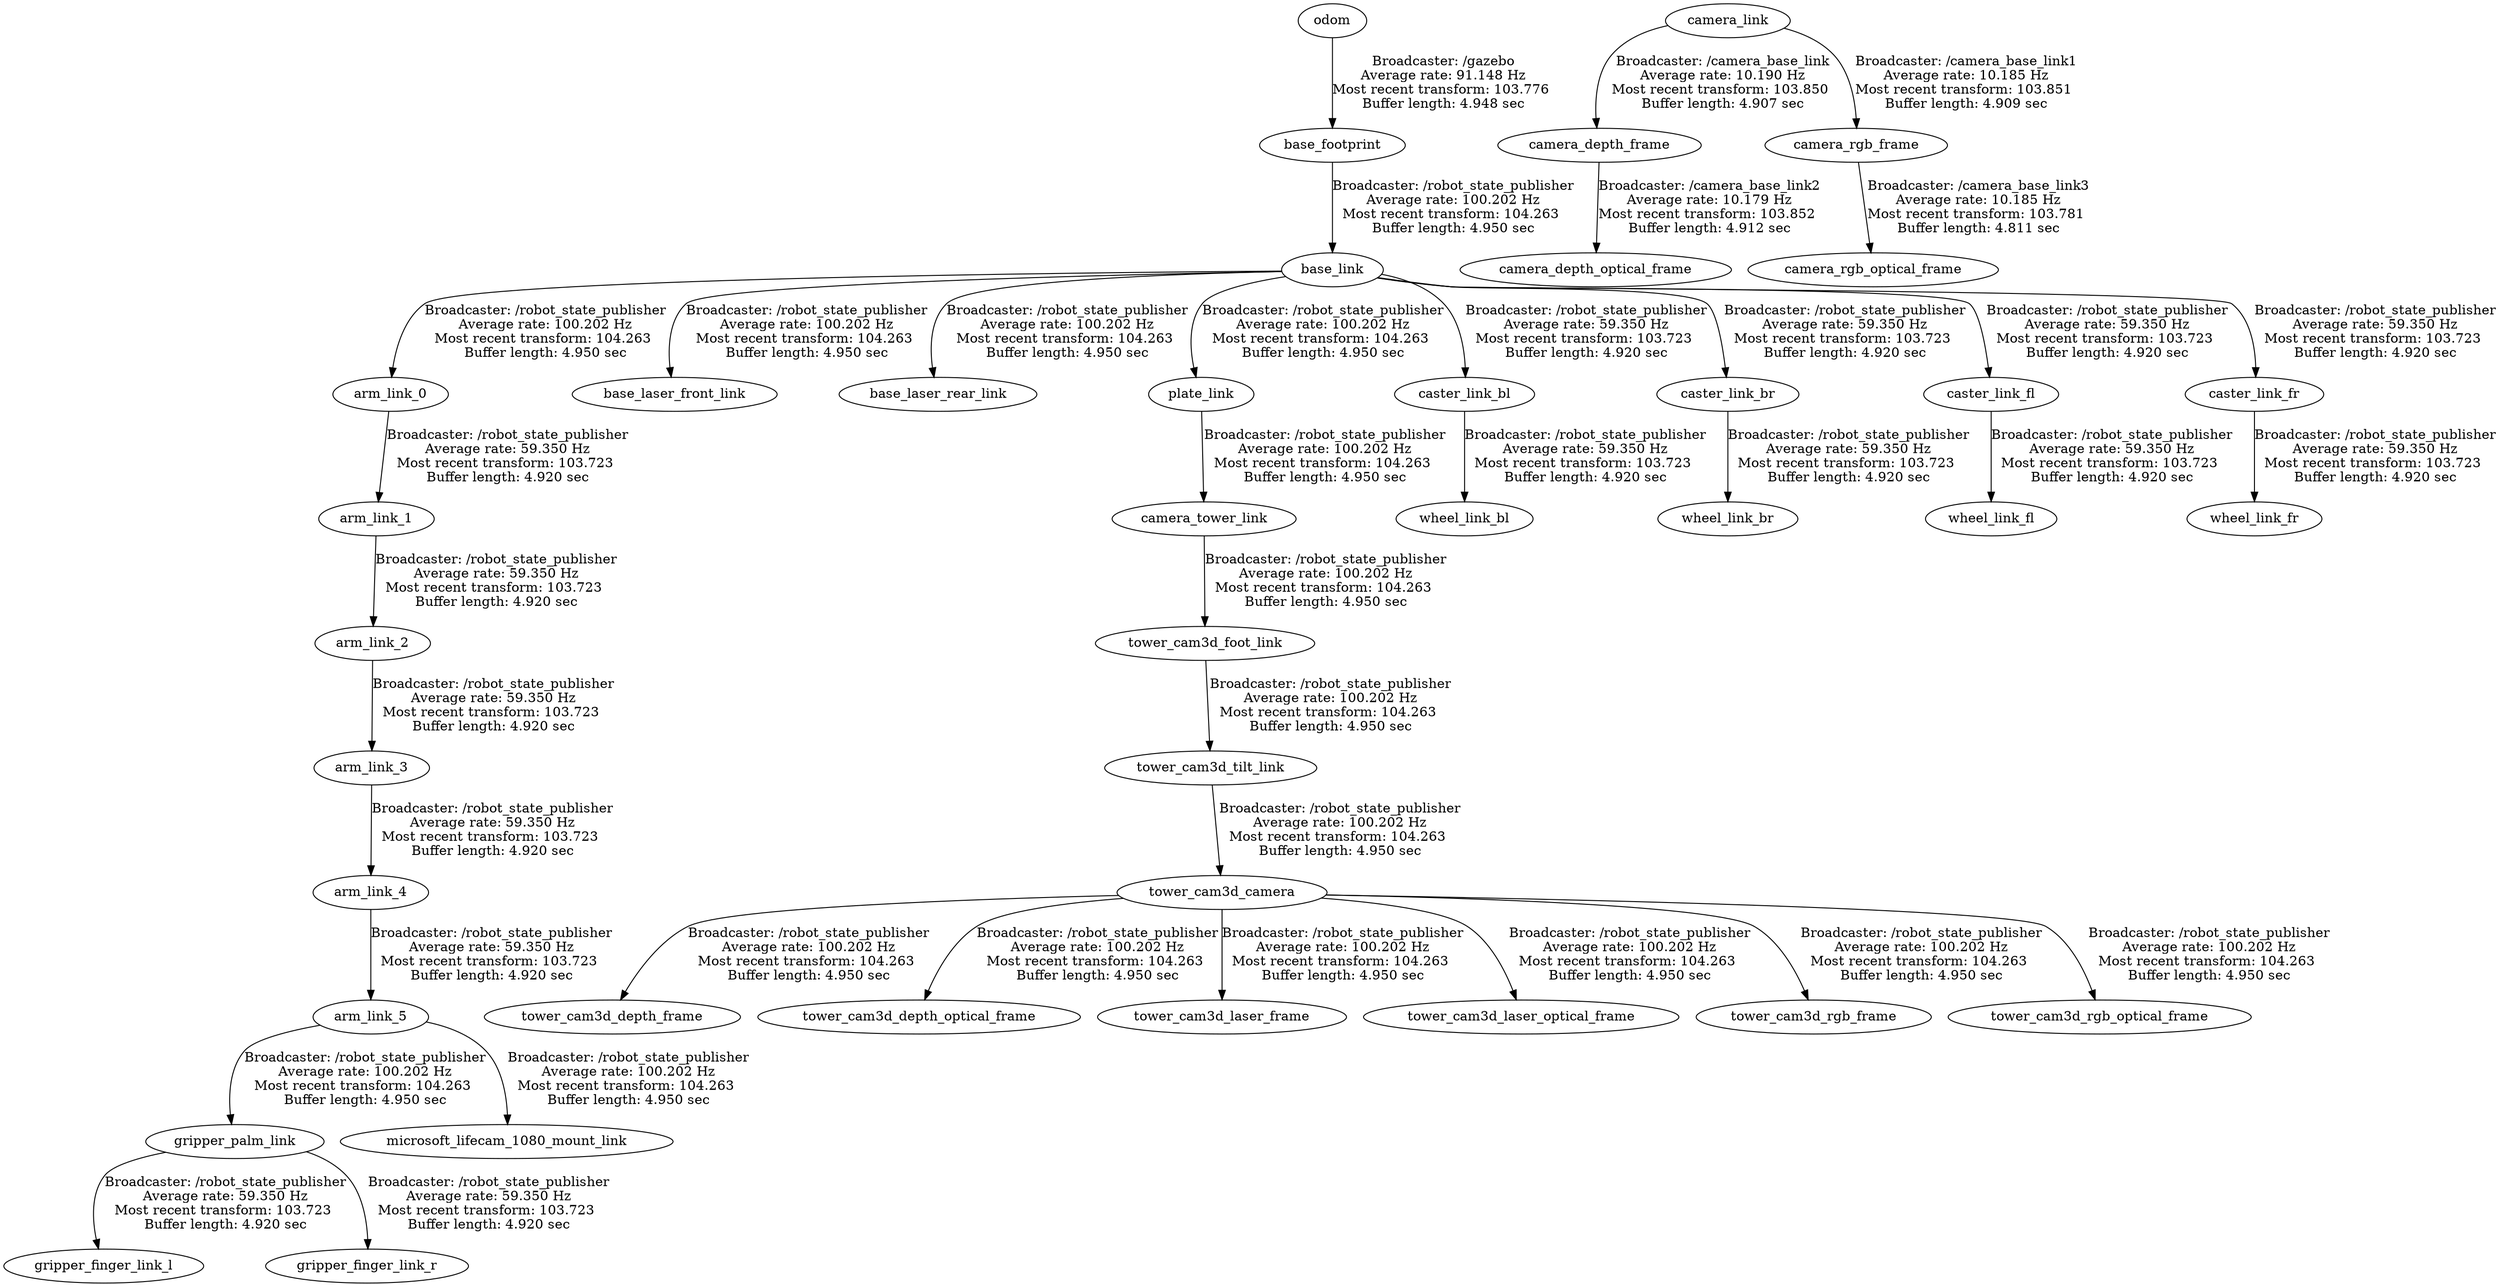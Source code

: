 digraph G {
"base_link" -> "arm_link_0"[label="Broadcaster: /robot_state_publisher\nAverage rate: 100.202 Hz\nMost recent transform: 104.263 \nBuffer length: 4.950 sec\n"];
"base_footprint" -> "base_link"[label="Broadcaster: /robot_state_publisher\nAverage rate: 100.202 Hz\nMost recent transform: 104.263 \nBuffer length: 4.950 sec\n"];
"tower_cam3d_foot_link" -> "tower_cam3d_tilt_link"[label="Broadcaster: /robot_state_publisher\nAverage rate: 100.202 Hz\nMost recent transform: 104.263 \nBuffer length: 4.950 sec\n"];
"camera_tower_link" -> "tower_cam3d_foot_link"[label="Broadcaster: /robot_state_publisher\nAverage rate: 100.202 Hz\nMost recent transform: 104.263 \nBuffer length: 4.950 sec\n"];
"odom" -> "base_footprint"[label="Broadcaster: /gazebo\nAverage rate: 91.148 Hz\nMost recent transform: 103.776 \nBuffer length: 4.948 sec\n"];
"base_link" -> "base_laser_front_link"[label="Broadcaster: /robot_state_publisher\nAverage rate: 100.202 Hz\nMost recent transform: 104.263 \nBuffer length: 4.950 sec\n"];
"base_link" -> "base_laser_rear_link"[label="Broadcaster: /robot_state_publisher\nAverage rate: 100.202 Hz\nMost recent transform: 104.263 \nBuffer length: 4.950 sec\n"];
"plate_link" -> "camera_tower_link"[label="Broadcaster: /robot_state_publisher\nAverage rate: 100.202 Hz\nMost recent transform: 104.263 \nBuffer length: 4.950 sec\n"];
"base_link" -> "plate_link"[label="Broadcaster: /robot_state_publisher\nAverage rate: 100.202 Hz\nMost recent transform: 104.263 \nBuffer length: 4.950 sec\n"];
"arm_link_5" -> "gripper_palm_link"[label="Broadcaster: /robot_state_publisher\nAverage rate: 100.202 Hz\nMost recent transform: 104.263 \nBuffer length: 4.950 sec\n"];
"arm_link_4" -> "arm_link_5"[label="Broadcaster: /robot_state_publisher\nAverage rate: 59.350 Hz\nMost recent transform: 103.723 \nBuffer length: 4.920 sec\n"];
"arm_link_5" -> "microsoft_lifecam_1080_mount_link"[label="Broadcaster: /robot_state_publisher\nAverage rate: 100.202 Hz\nMost recent transform: 104.263 \nBuffer length: 4.950 sec\n"];
"tower_cam3d_tilt_link" -> "tower_cam3d_camera"[label="Broadcaster: /robot_state_publisher\nAverage rate: 100.202 Hz\nMost recent transform: 104.263 \nBuffer length: 4.950 sec\n"];
"tower_cam3d_camera" -> "tower_cam3d_depth_frame"[label="Broadcaster: /robot_state_publisher\nAverage rate: 100.202 Hz\nMost recent transform: 104.263 \nBuffer length: 4.950 sec\n"];
"tower_cam3d_camera" -> "tower_cam3d_depth_optical_frame"[label="Broadcaster: /robot_state_publisher\nAverage rate: 100.202 Hz\nMost recent transform: 104.263 \nBuffer length: 4.950 sec\n"];
"tower_cam3d_camera" -> "tower_cam3d_laser_frame"[label="Broadcaster: /robot_state_publisher\nAverage rate: 100.202 Hz\nMost recent transform: 104.263 \nBuffer length: 4.950 sec\n"];
"tower_cam3d_camera" -> "tower_cam3d_laser_optical_frame"[label="Broadcaster: /robot_state_publisher\nAverage rate: 100.202 Hz\nMost recent transform: 104.263 \nBuffer length: 4.950 sec\n"];
"tower_cam3d_camera" -> "tower_cam3d_rgb_frame"[label="Broadcaster: /robot_state_publisher\nAverage rate: 100.202 Hz\nMost recent transform: 104.263 \nBuffer length: 4.950 sec\n"];
"tower_cam3d_camera" -> "tower_cam3d_rgb_optical_frame"[label="Broadcaster: /robot_state_publisher\nAverage rate: 100.202 Hz\nMost recent transform: 104.263 \nBuffer length: 4.950 sec\n"];
"arm_link_0" -> "arm_link_1"[label="Broadcaster: /robot_state_publisher\nAverage rate: 59.350 Hz\nMost recent transform: 103.723 \nBuffer length: 4.920 sec\n"];
"arm_link_1" -> "arm_link_2"[label="Broadcaster: /robot_state_publisher\nAverage rate: 59.350 Hz\nMost recent transform: 103.723 \nBuffer length: 4.920 sec\n"];
"arm_link_2" -> "arm_link_3"[label="Broadcaster: /robot_state_publisher\nAverage rate: 59.350 Hz\nMost recent transform: 103.723 \nBuffer length: 4.920 sec\n"];
"arm_link_3" -> "arm_link_4"[label="Broadcaster: /robot_state_publisher\nAverage rate: 59.350 Hz\nMost recent transform: 103.723 \nBuffer length: 4.920 sec\n"];
"base_link" -> "caster_link_bl"[label="Broadcaster: /robot_state_publisher\nAverage rate: 59.350 Hz\nMost recent transform: 103.723 \nBuffer length: 4.920 sec\n"];
"base_link" -> "caster_link_br"[label="Broadcaster: /robot_state_publisher\nAverage rate: 59.350 Hz\nMost recent transform: 103.723 \nBuffer length: 4.920 sec\n"];
"base_link" -> "caster_link_fl"[label="Broadcaster: /robot_state_publisher\nAverage rate: 59.350 Hz\nMost recent transform: 103.723 \nBuffer length: 4.920 sec\n"];
"base_link" -> "caster_link_fr"[label="Broadcaster: /robot_state_publisher\nAverage rate: 59.350 Hz\nMost recent transform: 103.723 \nBuffer length: 4.920 sec\n"];
"gripper_palm_link" -> "gripper_finger_link_l"[label="Broadcaster: /robot_state_publisher\nAverage rate: 59.350 Hz\nMost recent transform: 103.723 \nBuffer length: 4.920 sec\n"];
"gripper_palm_link" -> "gripper_finger_link_r"[label="Broadcaster: /robot_state_publisher\nAverage rate: 59.350 Hz\nMost recent transform: 103.723 \nBuffer length: 4.920 sec\n"];
"caster_link_bl" -> "wheel_link_bl"[label="Broadcaster: /robot_state_publisher\nAverage rate: 59.350 Hz\nMost recent transform: 103.723 \nBuffer length: 4.920 sec\n"];
"caster_link_br" -> "wheel_link_br"[label="Broadcaster: /robot_state_publisher\nAverage rate: 59.350 Hz\nMost recent transform: 103.723 \nBuffer length: 4.920 sec\n"];
"caster_link_fl" -> "wheel_link_fl"[label="Broadcaster: /robot_state_publisher\nAverage rate: 59.350 Hz\nMost recent transform: 103.723 \nBuffer length: 4.920 sec\n"];
"caster_link_fr" -> "wheel_link_fr"[label="Broadcaster: /robot_state_publisher\nAverage rate: 59.350 Hz\nMost recent transform: 103.723 \nBuffer length: 4.920 sec\n"];
"camera_depth_frame" -> "camera_depth_optical_frame"[label="Broadcaster: /camera_base_link2\nAverage rate: 10.179 Hz\nMost recent transform: 103.852 \nBuffer length: 4.912 sec\n"];
"camera_link" -> "camera_depth_frame"[label="Broadcaster: /camera_base_link\nAverage rate: 10.190 Hz\nMost recent transform: 103.850 \nBuffer length: 4.907 sec\n"];
"camera_link" -> "camera_rgb_frame"[label="Broadcaster: /camera_base_link1\nAverage rate: 10.185 Hz\nMost recent transform: 103.851 \nBuffer length: 4.909 sec\n"];
"camera_rgb_frame" -> "camera_rgb_optical_frame"[label="Broadcaster: /camera_base_link3\nAverage rate: 10.185 Hz\nMost recent transform: 103.781 \nBuffer length: 4.811 sec\n"];
}